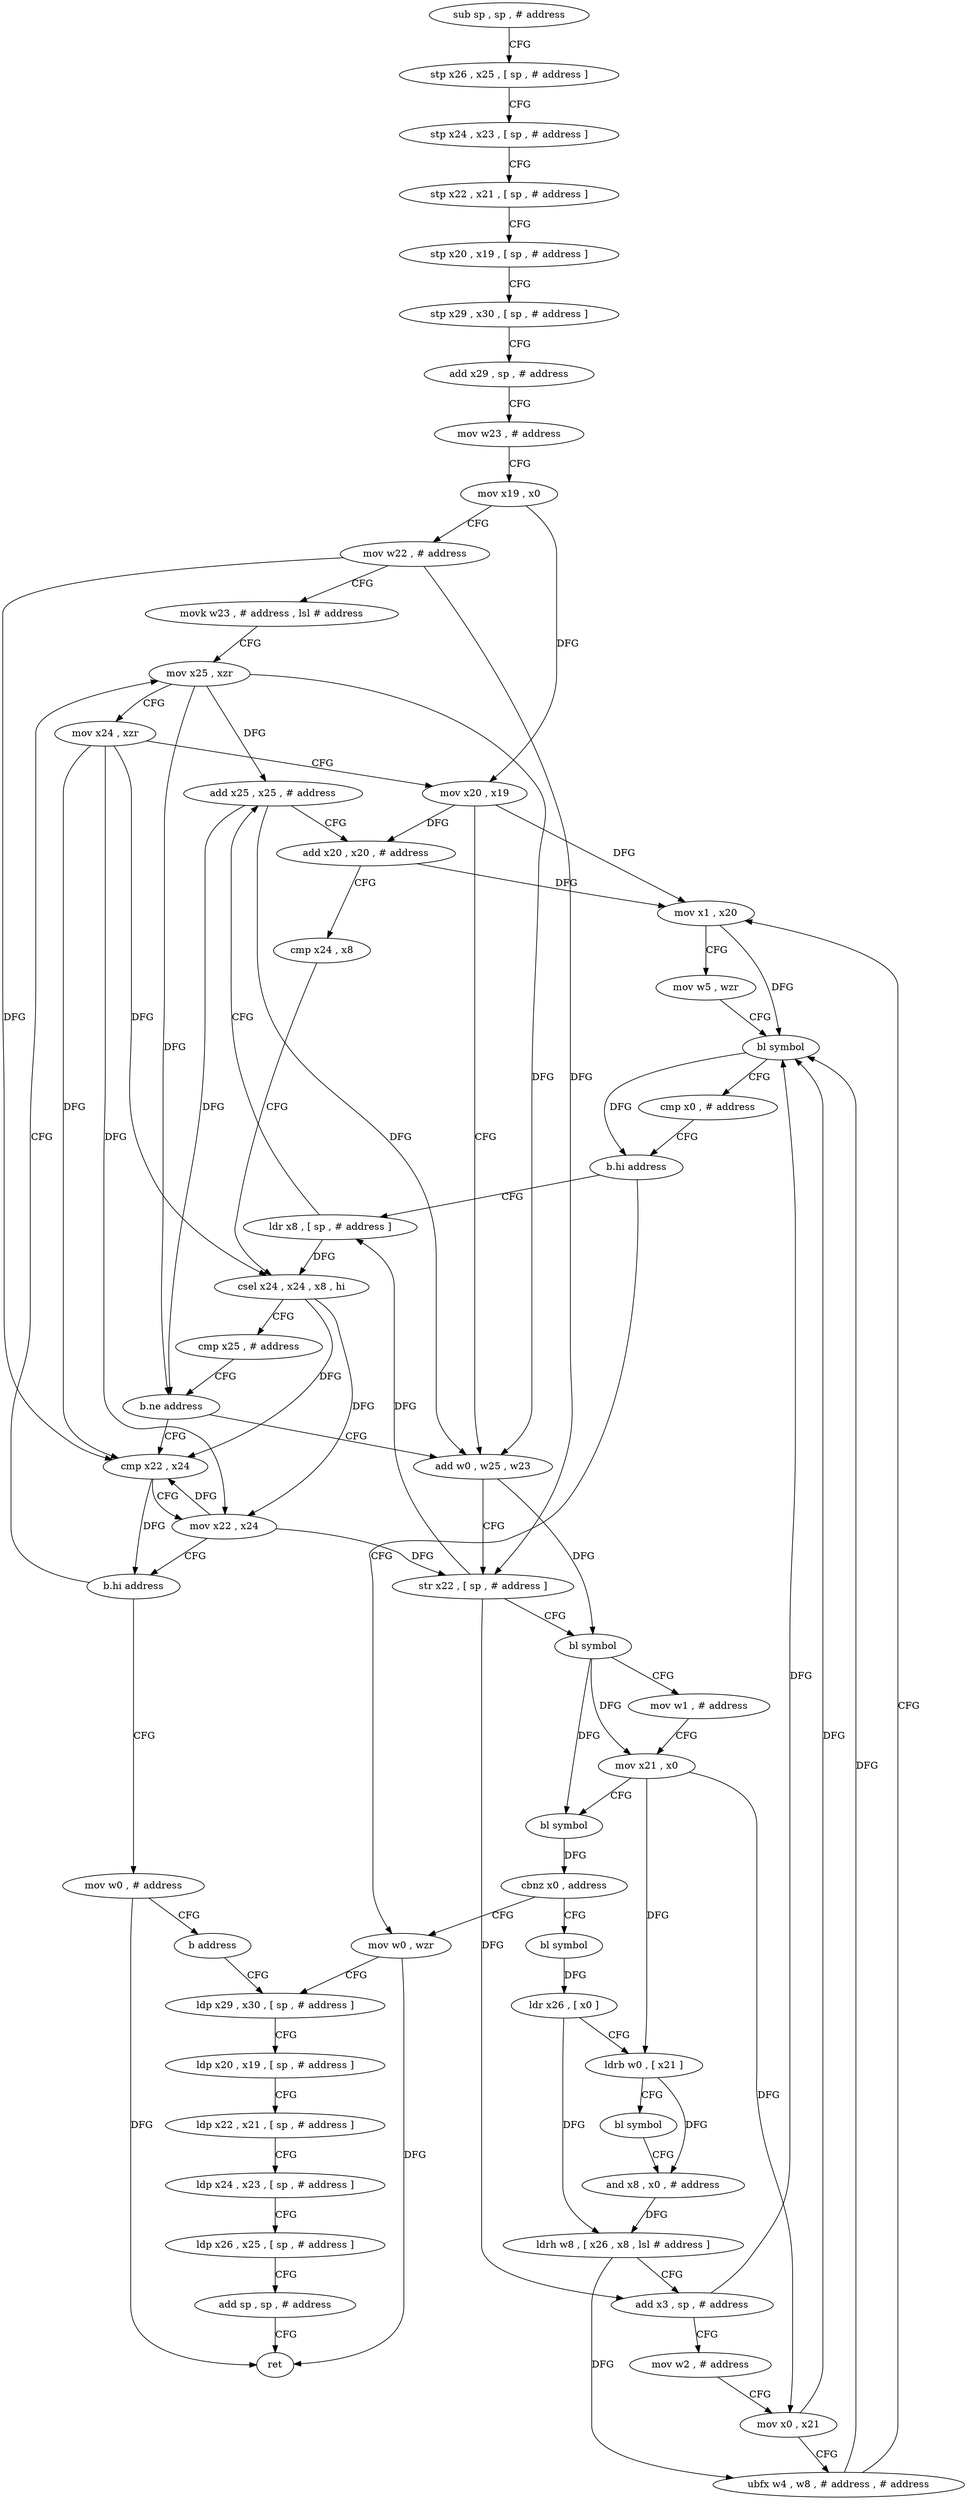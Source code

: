 digraph "func" {
"4220140" [label = "sub sp , sp , # address" ]
"4220144" [label = "stp x26 , x25 , [ sp , # address ]" ]
"4220148" [label = "stp x24 , x23 , [ sp , # address ]" ]
"4220152" [label = "stp x22 , x21 , [ sp , # address ]" ]
"4220156" [label = "stp x20 , x19 , [ sp , # address ]" ]
"4220160" [label = "stp x29 , x30 , [ sp , # address ]" ]
"4220164" [label = "add x29 , sp , # address" ]
"4220168" [label = "mov w23 , # address" ]
"4220172" [label = "mov x19 , x0" ]
"4220176" [label = "mov w22 , # address" ]
"4220180" [label = "movk w23 , # address , lsl # address" ]
"4220184" [label = "mov x25 , xzr" ]
"4220332" [label = "mov w0 , wzr" ]
"4220336" [label = "ldp x29 , x30 , [ sp , # address ]" ]
"4220224" [label = "bl symbol" ]
"4220228" [label = "ldr x26 , [ x0 ]" ]
"4220232" [label = "ldrb w0 , [ x21 ]" ]
"4220236" [label = "bl symbol" ]
"4220240" [label = "and x8 , x0 , # address" ]
"4220244" [label = "ldrh w8 , [ x26 , x8 , lsl # address ]" ]
"4220248" [label = "add x3 , sp , # address" ]
"4220252" [label = "mov w2 , # address" ]
"4220256" [label = "mov x0 , x21" ]
"4220260" [label = "ubfx w4 , w8 , # address , # address" ]
"4220264" [label = "mov x1 , x20" ]
"4220268" [label = "mov w5 , wzr" ]
"4220272" [label = "bl symbol" ]
"4220276" [label = "cmp x0 , # address" ]
"4220280" [label = "b.hi address" ]
"4220284" [label = "ldr x8 , [ sp , # address ]" ]
"4220288" [label = "add x25 , x25 , # address" ]
"4220292" [label = "add x20 , x20 , # address" ]
"4220296" [label = "cmp x24 , x8" ]
"4220300" [label = "csel x24 , x24 , x8 , hi" ]
"4220304" [label = "cmp x25 , # address" ]
"4220308" [label = "b.ne address" ]
"4220196" [label = "add w0 , w25 , w23" ]
"4220312" [label = "cmp x22 , x24" ]
"4220200" [label = "str x22 , [ sp , # address ]" ]
"4220204" [label = "bl symbol" ]
"4220208" [label = "mov w1 , # address" ]
"4220212" [label = "mov x21 , x0" ]
"4220216" [label = "bl symbol" ]
"4220220" [label = "cbnz x0 , address" ]
"4220316" [label = "mov x22 , x24" ]
"4220320" [label = "b.hi address" ]
"4220324" [label = "mov w0 , # address" ]
"4220188" [label = "mov x24 , xzr" ]
"4220192" [label = "mov x20 , x19" ]
"4220328" [label = "b address" ]
"4220340" [label = "ldp x20 , x19 , [ sp , # address ]" ]
"4220344" [label = "ldp x22 , x21 , [ sp , # address ]" ]
"4220348" [label = "ldp x24 , x23 , [ sp , # address ]" ]
"4220352" [label = "ldp x26 , x25 , [ sp , # address ]" ]
"4220356" [label = "add sp , sp , # address" ]
"4220360" [label = "ret" ]
"4220140" -> "4220144" [ label = "CFG" ]
"4220144" -> "4220148" [ label = "CFG" ]
"4220148" -> "4220152" [ label = "CFG" ]
"4220152" -> "4220156" [ label = "CFG" ]
"4220156" -> "4220160" [ label = "CFG" ]
"4220160" -> "4220164" [ label = "CFG" ]
"4220164" -> "4220168" [ label = "CFG" ]
"4220168" -> "4220172" [ label = "CFG" ]
"4220172" -> "4220176" [ label = "CFG" ]
"4220172" -> "4220192" [ label = "DFG" ]
"4220176" -> "4220180" [ label = "CFG" ]
"4220176" -> "4220200" [ label = "DFG" ]
"4220176" -> "4220312" [ label = "DFG" ]
"4220180" -> "4220184" [ label = "CFG" ]
"4220184" -> "4220188" [ label = "CFG" ]
"4220184" -> "4220196" [ label = "DFG" ]
"4220184" -> "4220288" [ label = "DFG" ]
"4220184" -> "4220308" [ label = "DFG" ]
"4220332" -> "4220336" [ label = "CFG" ]
"4220332" -> "4220360" [ label = "DFG" ]
"4220336" -> "4220340" [ label = "CFG" ]
"4220224" -> "4220228" [ label = "DFG" ]
"4220228" -> "4220232" [ label = "CFG" ]
"4220228" -> "4220244" [ label = "DFG" ]
"4220232" -> "4220236" [ label = "CFG" ]
"4220232" -> "4220240" [ label = "DFG" ]
"4220236" -> "4220240" [ label = "CFG" ]
"4220240" -> "4220244" [ label = "DFG" ]
"4220244" -> "4220248" [ label = "CFG" ]
"4220244" -> "4220260" [ label = "DFG" ]
"4220248" -> "4220252" [ label = "CFG" ]
"4220248" -> "4220272" [ label = "DFG" ]
"4220252" -> "4220256" [ label = "CFG" ]
"4220256" -> "4220260" [ label = "CFG" ]
"4220256" -> "4220272" [ label = "DFG" ]
"4220260" -> "4220264" [ label = "CFG" ]
"4220260" -> "4220272" [ label = "DFG" ]
"4220264" -> "4220268" [ label = "CFG" ]
"4220264" -> "4220272" [ label = "DFG" ]
"4220268" -> "4220272" [ label = "CFG" ]
"4220272" -> "4220276" [ label = "CFG" ]
"4220272" -> "4220280" [ label = "DFG" ]
"4220276" -> "4220280" [ label = "CFG" ]
"4220280" -> "4220332" [ label = "CFG" ]
"4220280" -> "4220284" [ label = "CFG" ]
"4220284" -> "4220288" [ label = "CFG" ]
"4220284" -> "4220300" [ label = "DFG" ]
"4220288" -> "4220292" [ label = "CFG" ]
"4220288" -> "4220196" [ label = "DFG" ]
"4220288" -> "4220308" [ label = "DFG" ]
"4220292" -> "4220296" [ label = "CFG" ]
"4220292" -> "4220264" [ label = "DFG" ]
"4220296" -> "4220300" [ label = "CFG" ]
"4220300" -> "4220304" [ label = "CFG" ]
"4220300" -> "4220312" [ label = "DFG" ]
"4220300" -> "4220316" [ label = "DFG" ]
"4220304" -> "4220308" [ label = "CFG" ]
"4220308" -> "4220196" [ label = "CFG" ]
"4220308" -> "4220312" [ label = "CFG" ]
"4220196" -> "4220200" [ label = "CFG" ]
"4220196" -> "4220204" [ label = "DFG" ]
"4220312" -> "4220316" [ label = "CFG" ]
"4220312" -> "4220320" [ label = "DFG" ]
"4220200" -> "4220204" [ label = "CFG" ]
"4220200" -> "4220284" [ label = "DFG" ]
"4220200" -> "4220248" [ label = "DFG" ]
"4220204" -> "4220208" [ label = "CFG" ]
"4220204" -> "4220212" [ label = "DFG" ]
"4220204" -> "4220216" [ label = "DFG" ]
"4220208" -> "4220212" [ label = "CFG" ]
"4220212" -> "4220216" [ label = "CFG" ]
"4220212" -> "4220232" [ label = "DFG" ]
"4220212" -> "4220256" [ label = "DFG" ]
"4220216" -> "4220220" [ label = "DFG" ]
"4220220" -> "4220332" [ label = "CFG" ]
"4220220" -> "4220224" [ label = "CFG" ]
"4220316" -> "4220320" [ label = "CFG" ]
"4220316" -> "4220200" [ label = "DFG" ]
"4220316" -> "4220312" [ label = "DFG" ]
"4220320" -> "4220184" [ label = "CFG" ]
"4220320" -> "4220324" [ label = "CFG" ]
"4220324" -> "4220328" [ label = "CFG" ]
"4220324" -> "4220360" [ label = "DFG" ]
"4220188" -> "4220192" [ label = "CFG" ]
"4220188" -> "4220300" [ label = "DFG" ]
"4220188" -> "4220312" [ label = "DFG" ]
"4220188" -> "4220316" [ label = "DFG" ]
"4220192" -> "4220196" [ label = "CFG" ]
"4220192" -> "4220264" [ label = "DFG" ]
"4220192" -> "4220292" [ label = "DFG" ]
"4220328" -> "4220336" [ label = "CFG" ]
"4220340" -> "4220344" [ label = "CFG" ]
"4220344" -> "4220348" [ label = "CFG" ]
"4220348" -> "4220352" [ label = "CFG" ]
"4220352" -> "4220356" [ label = "CFG" ]
"4220356" -> "4220360" [ label = "CFG" ]
}

